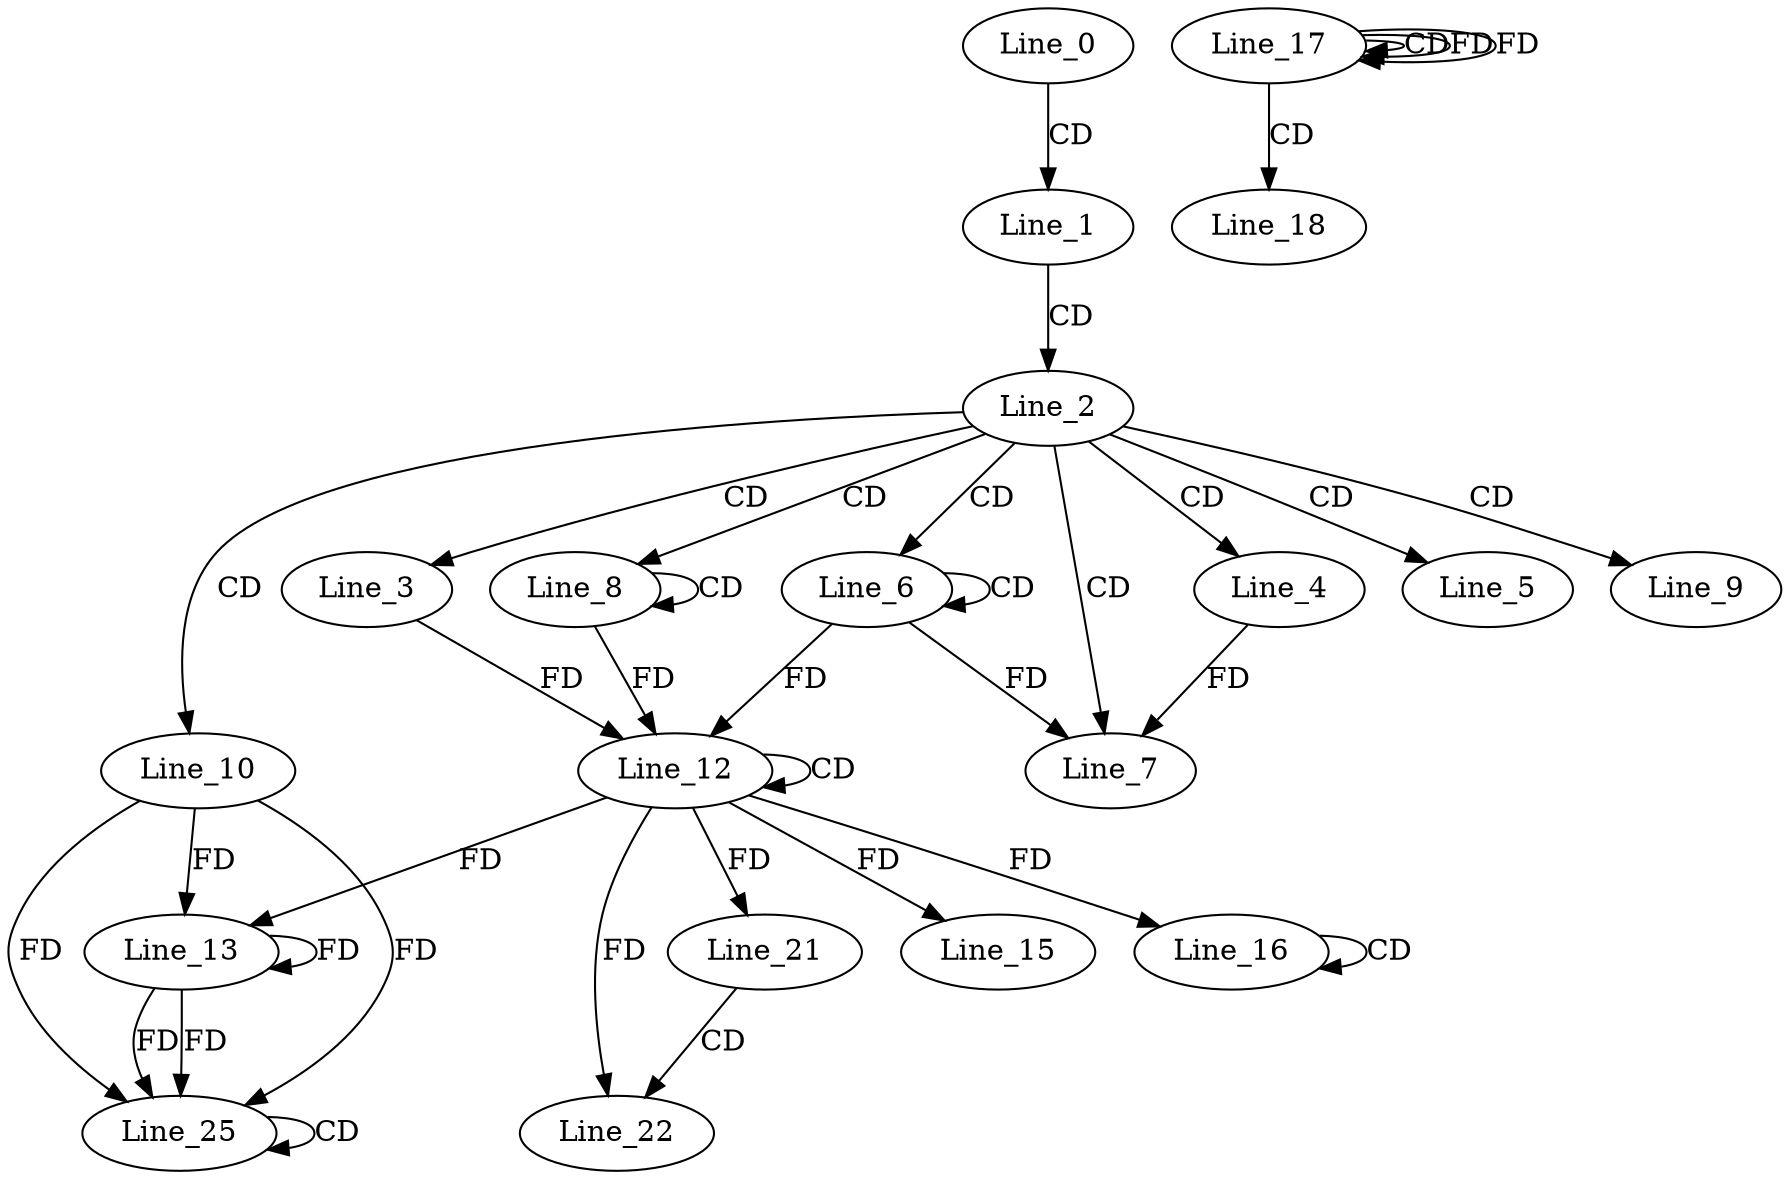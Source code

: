 digraph G {
  Line_0;
  Line_1;
  Line_2;
  Line_3;
  Line_4;
  Line_5;
  Line_6;
  Line_6;
  Line_7;
  Line_7;
  Line_8;
  Line_8;
  Line_9;
  Line_10;
  Line_12;
  Line_12;
  Line_13;
  Line_13;
  Line_15;
  Line_16;
  Line_16;
  Line_17;
  Line_17;
  Line_17;
  Line_18;
  Line_21;
  Line_21;
  Line_22;
  Line_22;
  Line_25;
  Line_25;
  Line_0 -> Line_1 [ label="CD" ];
  Line_1 -> Line_2 [ label="CD" ];
  Line_2 -> Line_3 [ label="CD" ];
  Line_2 -> Line_4 [ label="CD" ];
  Line_2 -> Line_5 [ label="CD" ];
  Line_2 -> Line_6 [ label="CD" ];
  Line_6 -> Line_6 [ label="CD" ];
  Line_2 -> Line_7 [ label="CD" ];
  Line_4 -> Line_7 [ label="FD" ];
  Line_6 -> Line_7 [ label="FD" ];
  Line_2 -> Line_8 [ label="CD" ];
  Line_8 -> Line_8 [ label="CD" ];
  Line_2 -> Line_9 [ label="CD" ];
  Line_2 -> Line_10 [ label="CD" ];
  Line_12 -> Line_12 [ label="CD" ];
  Line_6 -> Line_12 [ label="FD" ];
  Line_3 -> Line_12 [ label="FD" ];
  Line_8 -> Line_12 [ label="FD" ];
  Line_10 -> Line_13 [ label="FD" ];
  Line_13 -> Line_13 [ label="FD" ];
  Line_12 -> Line_13 [ label="FD" ];
  Line_12 -> Line_15 [ label="FD" ];
  Line_16 -> Line_16 [ label="CD" ];
  Line_12 -> Line_16 [ label="FD" ];
  Line_17 -> Line_17 [ label="CD" ];
  Line_17 -> Line_17 [ label="FD" ];
  Line_17 -> Line_18 [ label="CD" ];
  Line_12 -> Line_21 [ label="FD" ];
  Line_21 -> Line_22 [ label="CD" ];
  Line_12 -> Line_22 [ label="FD" ];
  Line_10 -> Line_25 [ label="FD" ];
  Line_13 -> Line_25 [ label="FD" ];
  Line_25 -> Line_25 [ label="CD" ];
  Line_10 -> Line_25 [ label="FD" ];
  Line_13 -> Line_25 [ label="FD" ];
  Line_17 -> Line_17 [ label="FD" ];
}
